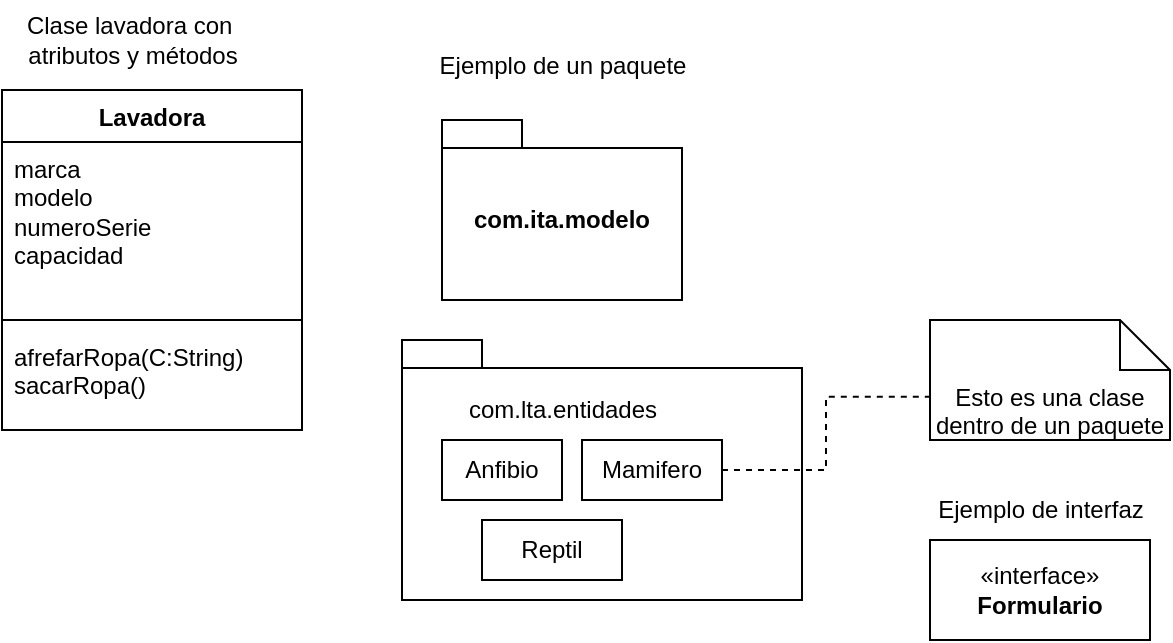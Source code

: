 <mxfile version="26.2.14">
  <diagram name="IntroducciónUML" id="ZwRlGIWwv1wZ9AdUjhb2">
    <mxGraphModel dx="675" dy="374" grid="1" gridSize="10" guides="1" tooltips="1" connect="1" arrows="1" fold="1" page="1" pageScale="1" pageWidth="827" pageHeight="1169" math="0" shadow="0">
      <root>
        <mxCell id="0" />
        <mxCell id="1" parent="0" />
        <mxCell id="NqRmBvynoXZGNYtRCJpB-1" value="Lavadora" style="swimlane;fontStyle=1;align=center;verticalAlign=top;childLayout=stackLayout;horizontal=1;startSize=26;horizontalStack=0;resizeParent=1;resizeParentMax=0;resizeLast=0;collapsible=1;marginBottom=0;whiteSpace=wrap;html=1;" vertex="1" parent="1">
          <mxGeometry x="320" y="315" width="150" height="170" as="geometry">
            <mxRectangle x="330" y="360" width="120" height="30" as="alternateBounds" />
          </mxGeometry>
        </mxCell>
        <mxCell id="NqRmBvynoXZGNYtRCJpB-2" value="marca&lt;div&gt;modelo&lt;/div&gt;&lt;div&gt;numeroSerie&lt;/div&gt;&lt;div&gt;capacidad&lt;/div&gt;" style="text;strokeColor=none;fillColor=none;align=left;verticalAlign=top;spacingLeft=4;spacingRight=4;overflow=hidden;rotatable=0;points=[[0,0.5],[1,0.5]];portConstraint=eastwest;whiteSpace=wrap;html=1;" vertex="1" parent="NqRmBvynoXZGNYtRCJpB-1">
          <mxGeometry y="26" width="150" height="84" as="geometry" />
        </mxCell>
        <mxCell id="NqRmBvynoXZGNYtRCJpB-3" value="" style="line;strokeWidth=1;fillColor=none;align=left;verticalAlign=middle;spacingTop=-1;spacingLeft=3;spacingRight=3;rotatable=0;labelPosition=right;points=[];portConstraint=eastwest;strokeColor=inherit;" vertex="1" parent="NqRmBvynoXZGNYtRCJpB-1">
          <mxGeometry y="110" width="150" height="10" as="geometry" />
        </mxCell>
        <mxCell id="NqRmBvynoXZGNYtRCJpB-4" value="afrefarRopa(C:String)&lt;div&gt;sacarRopa()&lt;/div&gt;" style="text;strokeColor=none;fillColor=none;align=left;verticalAlign=top;spacingLeft=4;spacingRight=4;overflow=hidden;rotatable=0;points=[[0,0.5],[1,0.5]];portConstraint=eastwest;whiteSpace=wrap;html=1;" vertex="1" parent="NqRmBvynoXZGNYtRCJpB-1">
          <mxGeometry y="120" width="150" height="50" as="geometry" />
        </mxCell>
        <mxCell id="NqRmBvynoXZGNYtRCJpB-5" value="Clase lavadora con&amp;nbsp;&lt;div&gt;atributos y métodos&lt;/div&gt;" style="text;html=1;align=center;verticalAlign=middle;resizable=0;points=[];autosize=1;strokeColor=none;fillColor=none;" vertex="1" parent="1">
          <mxGeometry x="320" y="270" width="130" height="40" as="geometry" />
        </mxCell>
        <mxCell id="NqRmBvynoXZGNYtRCJpB-6" value="com.ita.modelo" style="shape=folder;fontStyle=1;spacingTop=10;tabWidth=40;tabHeight=14;tabPosition=left;html=1;whiteSpace=wrap;" vertex="1" parent="1">
          <mxGeometry x="540" y="330" width="120" height="90" as="geometry" />
        </mxCell>
        <mxCell id="NqRmBvynoXZGNYtRCJpB-7" value="Ejemplo de un paquete" style="text;html=1;align=center;verticalAlign=middle;resizable=0;points=[];autosize=1;strokeColor=none;fillColor=none;" vertex="1" parent="1">
          <mxGeometry x="525" y="288" width="150" height="30" as="geometry" />
        </mxCell>
        <mxCell id="NqRmBvynoXZGNYtRCJpB-8" value="" style="shape=folder;fontStyle=1;spacingTop=10;tabWidth=40;tabHeight=14;tabPosition=left;html=1;whiteSpace=wrap;" vertex="1" parent="1">
          <mxGeometry x="520" y="440" width="200" height="130" as="geometry" />
        </mxCell>
        <mxCell id="NqRmBvynoXZGNYtRCJpB-9" value="Anfibio" style="html=1;whiteSpace=wrap;" vertex="1" parent="1">
          <mxGeometry x="540" y="490" width="60" height="30" as="geometry" />
        </mxCell>
        <mxCell id="NqRmBvynoXZGNYtRCJpB-13" style="edgeStyle=orthogonalEdgeStyle;rounded=0;orthogonalLoop=1;jettySize=auto;html=1;exitX=1;exitY=0.5;exitDx=0;exitDy=0;entryX=0.004;entryY=0.64;entryDx=0;entryDy=0;entryPerimeter=0;dashed=1;endArrow=none;startFill=0;" edge="1" parent="1" source="NqRmBvynoXZGNYtRCJpB-10" target="NqRmBvynoXZGNYtRCJpB-14">
          <mxGeometry relative="1" as="geometry">
            <mxPoint x="750" y="505.048" as="targetPoint" />
          </mxGeometry>
        </mxCell>
        <mxCell id="NqRmBvynoXZGNYtRCJpB-10" value="Mamifero" style="html=1;whiteSpace=wrap;" vertex="1" parent="1">
          <mxGeometry x="610" y="490" width="70" height="30" as="geometry" />
        </mxCell>
        <mxCell id="NqRmBvynoXZGNYtRCJpB-11" value="Reptil" style="html=1;whiteSpace=wrap;" vertex="1" parent="1">
          <mxGeometry x="560" y="530" width="70" height="30" as="geometry" />
        </mxCell>
        <mxCell id="NqRmBvynoXZGNYtRCJpB-12" value="com.lta.entidades" style="text;html=1;align=center;verticalAlign=middle;resizable=0;points=[];autosize=1;strokeColor=none;fillColor=none;" vertex="1" parent="1">
          <mxGeometry x="540" y="460" width="120" height="30" as="geometry" />
        </mxCell>
        <mxCell id="NqRmBvynoXZGNYtRCJpB-14" value="Esto es una clase dentro de un paquete" style="shape=note2;boundedLbl=1;whiteSpace=wrap;html=1;size=25;verticalAlign=top;align=center;" vertex="1" parent="1">
          <mxGeometry x="784" y="430" width="120" height="60" as="geometry" />
        </mxCell>
        <mxCell id="NqRmBvynoXZGNYtRCJpB-15" value="«interface»&lt;br&gt;&lt;b&gt;Formulario&lt;/b&gt;" style="html=1;whiteSpace=wrap;" vertex="1" parent="1">
          <mxGeometry x="784" y="540" width="110" height="50" as="geometry" />
        </mxCell>
        <mxCell id="NqRmBvynoXZGNYtRCJpB-16" value="Ejemplo de interfaz" style="text;html=1;align=center;verticalAlign=middle;resizable=0;points=[];autosize=1;strokeColor=none;fillColor=none;" vertex="1" parent="1">
          <mxGeometry x="774" y="510" width="130" height="30" as="geometry" />
        </mxCell>
      </root>
    </mxGraphModel>
  </diagram>
</mxfile>
